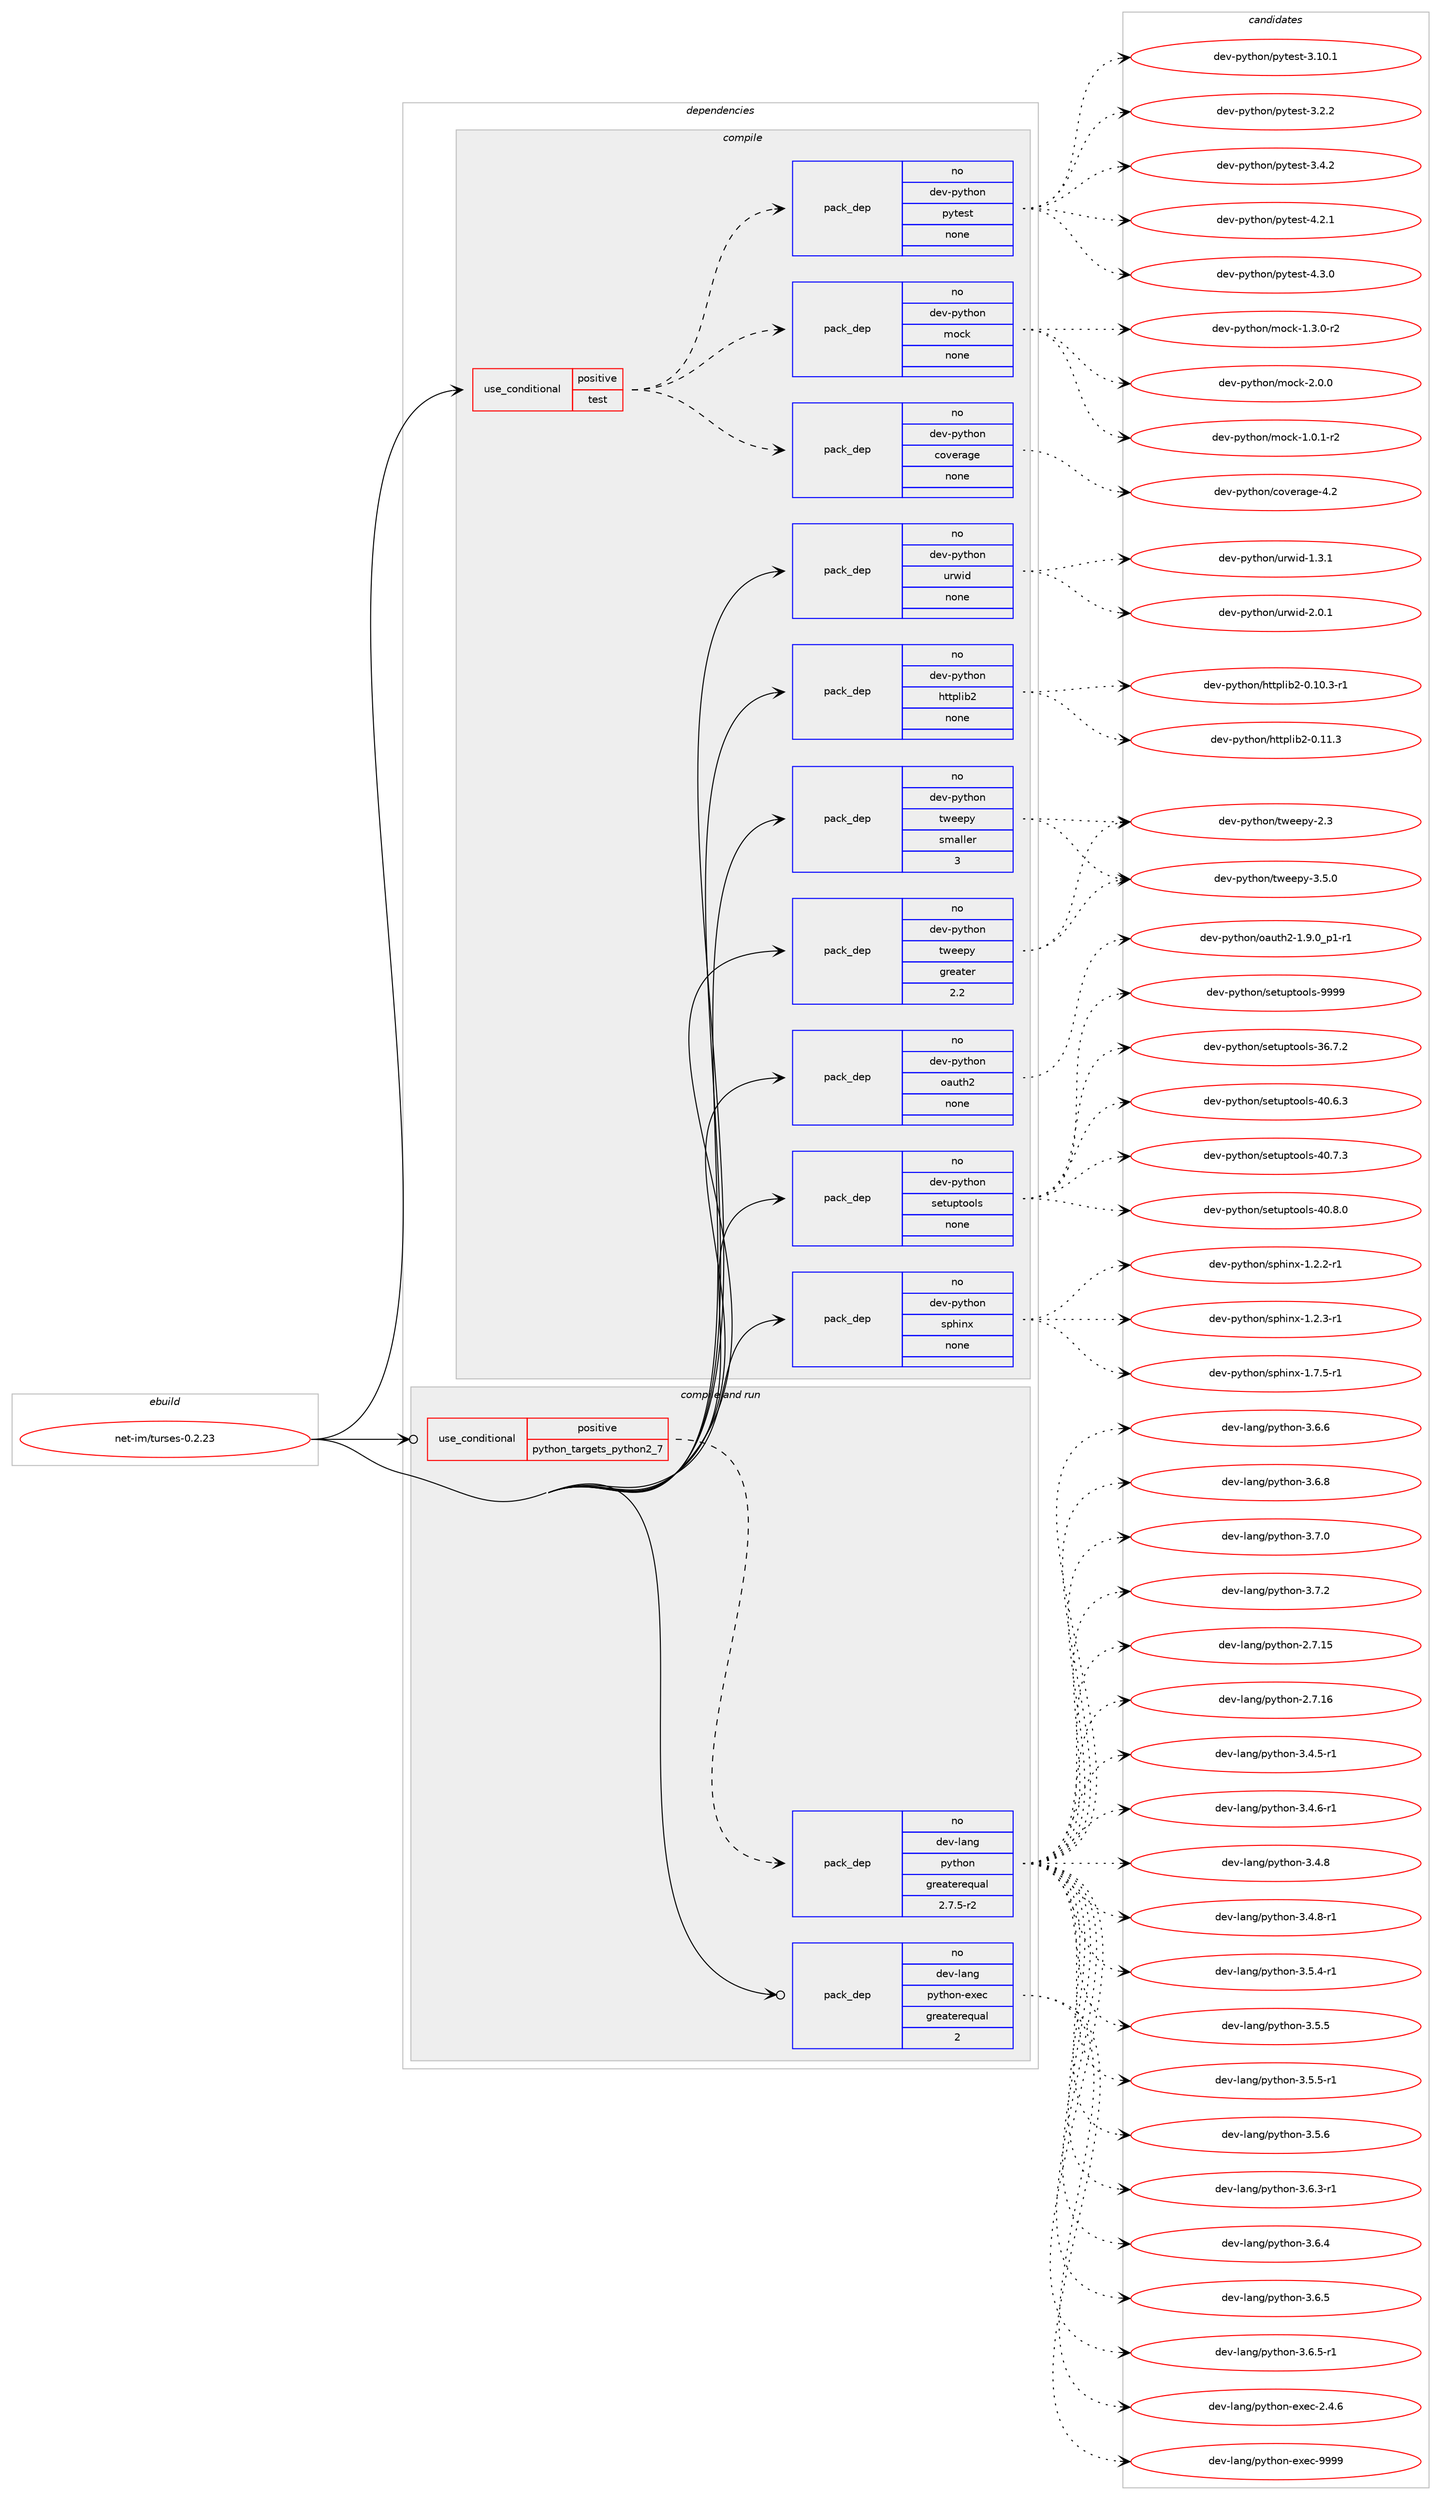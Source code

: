 digraph prolog {

# *************
# Graph options
# *************

newrank=true;
concentrate=true;
compound=true;
graph [rankdir=LR,fontname=Helvetica,fontsize=10,ranksep=1.5];#, ranksep=2.5, nodesep=0.2];
edge  [arrowhead=vee];
node  [fontname=Helvetica,fontsize=10];

# **********
# The ebuild
# **********

subgraph cluster_leftcol {
color=gray;
rank=same;
label=<<i>ebuild</i>>;
id [label="net-im/turses-0.2.23", color=red, width=4, href="../net-im/turses-0.2.23.svg"];
}

# ****************
# The dependencies
# ****************

subgraph cluster_midcol {
color=gray;
label=<<i>dependencies</i>>;
subgraph cluster_compile {
fillcolor="#eeeeee";
style=filled;
label=<<i>compile</i>>;
subgraph cond445247 {
dependency1656142 [label=<<TABLE BORDER="0" CELLBORDER="1" CELLSPACING="0" CELLPADDING="4"><TR><TD ROWSPAN="3" CELLPADDING="10">use_conditional</TD></TR><TR><TD>positive</TD></TR><TR><TD>test</TD></TR></TABLE>>, shape=none, color=red];
subgraph pack1184054 {
dependency1656143 [label=<<TABLE BORDER="0" CELLBORDER="1" CELLSPACING="0" CELLPADDING="4" WIDTH="220"><TR><TD ROWSPAN="6" CELLPADDING="30">pack_dep</TD></TR><TR><TD WIDTH="110">no</TD></TR><TR><TD>dev-python</TD></TR><TR><TD>mock</TD></TR><TR><TD>none</TD></TR><TR><TD></TD></TR></TABLE>>, shape=none, color=blue];
}
dependency1656142:e -> dependency1656143:w [weight=20,style="dashed",arrowhead="vee"];
subgraph pack1184055 {
dependency1656144 [label=<<TABLE BORDER="0" CELLBORDER="1" CELLSPACING="0" CELLPADDING="4" WIDTH="220"><TR><TD ROWSPAN="6" CELLPADDING="30">pack_dep</TD></TR><TR><TD WIDTH="110">no</TD></TR><TR><TD>dev-python</TD></TR><TR><TD>pytest</TD></TR><TR><TD>none</TD></TR><TR><TD></TD></TR></TABLE>>, shape=none, color=blue];
}
dependency1656142:e -> dependency1656144:w [weight=20,style="dashed",arrowhead="vee"];
subgraph pack1184056 {
dependency1656145 [label=<<TABLE BORDER="0" CELLBORDER="1" CELLSPACING="0" CELLPADDING="4" WIDTH="220"><TR><TD ROWSPAN="6" CELLPADDING="30">pack_dep</TD></TR><TR><TD WIDTH="110">no</TD></TR><TR><TD>dev-python</TD></TR><TR><TD>coverage</TD></TR><TR><TD>none</TD></TR><TR><TD></TD></TR></TABLE>>, shape=none, color=blue];
}
dependency1656142:e -> dependency1656145:w [weight=20,style="dashed",arrowhead="vee"];
}
id:e -> dependency1656142:w [weight=20,style="solid",arrowhead="vee"];
subgraph pack1184057 {
dependency1656146 [label=<<TABLE BORDER="0" CELLBORDER="1" CELLSPACING="0" CELLPADDING="4" WIDTH="220"><TR><TD ROWSPAN="6" CELLPADDING="30">pack_dep</TD></TR><TR><TD WIDTH="110">no</TD></TR><TR><TD>dev-python</TD></TR><TR><TD>httplib2</TD></TR><TR><TD>none</TD></TR><TR><TD></TD></TR></TABLE>>, shape=none, color=blue];
}
id:e -> dependency1656146:w [weight=20,style="solid",arrowhead="vee"];
subgraph pack1184058 {
dependency1656147 [label=<<TABLE BORDER="0" CELLBORDER="1" CELLSPACING="0" CELLPADDING="4" WIDTH="220"><TR><TD ROWSPAN="6" CELLPADDING="30">pack_dep</TD></TR><TR><TD WIDTH="110">no</TD></TR><TR><TD>dev-python</TD></TR><TR><TD>oauth2</TD></TR><TR><TD>none</TD></TR><TR><TD></TD></TR></TABLE>>, shape=none, color=blue];
}
id:e -> dependency1656147:w [weight=20,style="solid",arrowhead="vee"];
subgraph pack1184059 {
dependency1656148 [label=<<TABLE BORDER="0" CELLBORDER="1" CELLSPACING="0" CELLPADDING="4" WIDTH="220"><TR><TD ROWSPAN="6" CELLPADDING="30">pack_dep</TD></TR><TR><TD WIDTH="110">no</TD></TR><TR><TD>dev-python</TD></TR><TR><TD>setuptools</TD></TR><TR><TD>none</TD></TR><TR><TD></TD></TR></TABLE>>, shape=none, color=blue];
}
id:e -> dependency1656148:w [weight=20,style="solid",arrowhead="vee"];
subgraph pack1184060 {
dependency1656149 [label=<<TABLE BORDER="0" CELLBORDER="1" CELLSPACING="0" CELLPADDING="4" WIDTH="220"><TR><TD ROWSPAN="6" CELLPADDING="30">pack_dep</TD></TR><TR><TD WIDTH="110">no</TD></TR><TR><TD>dev-python</TD></TR><TR><TD>sphinx</TD></TR><TR><TD>none</TD></TR><TR><TD></TD></TR></TABLE>>, shape=none, color=blue];
}
id:e -> dependency1656149:w [weight=20,style="solid",arrowhead="vee"];
subgraph pack1184061 {
dependency1656150 [label=<<TABLE BORDER="0" CELLBORDER="1" CELLSPACING="0" CELLPADDING="4" WIDTH="220"><TR><TD ROWSPAN="6" CELLPADDING="30">pack_dep</TD></TR><TR><TD WIDTH="110">no</TD></TR><TR><TD>dev-python</TD></TR><TR><TD>tweepy</TD></TR><TR><TD>greater</TD></TR><TR><TD>2.2</TD></TR></TABLE>>, shape=none, color=blue];
}
id:e -> dependency1656150:w [weight=20,style="solid",arrowhead="vee"];
subgraph pack1184062 {
dependency1656151 [label=<<TABLE BORDER="0" CELLBORDER="1" CELLSPACING="0" CELLPADDING="4" WIDTH="220"><TR><TD ROWSPAN="6" CELLPADDING="30">pack_dep</TD></TR><TR><TD WIDTH="110">no</TD></TR><TR><TD>dev-python</TD></TR><TR><TD>tweepy</TD></TR><TR><TD>smaller</TD></TR><TR><TD>3</TD></TR></TABLE>>, shape=none, color=blue];
}
id:e -> dependency1656151:w [weight=20,style="solid",arrowhead="vee"];
subgraph pack1184063 {
dependency1656152 [label=<<TABLE BORDER="0" CELLBORDER="1" CELLSPACING="0" CELLPADDING="4" WIDTH="220"><TR><TD ROWSPAN="6" CELLPADDING="30">pack_dep</TD></TR><TR><TD WIDTH="110">no</TD></TR><TR><TD>dev-python</TD></TR><TR><TD>urwid</TD></TR><TR><TD>none</TD></TR><TR><TD></TD></TR></TABLE>>, shape=none, color=blue];
}
id:e -> dependency1656152:w [weight=20,style="solid",arrowhead="vee"];
}
subgraph cluster_compileandrun {
fillcolor="#eeeeee";
style=filled;
label=<<i>compile and run</i>>;
subgraph cond445248 {
dependency1656153 [label=<<TABLE BORDER="0" CELLBORDER="1" CELLSPACING="0" CELLPADDING="4"><TR><TD ROWSPAN="3" CELLPADDING="10">use_conditional</TD></TR><TR><TD>positive</TD></TR><TR><TD>python_targets_python2_7</TD></TR></TABLE>>, shape=none, color=red];
subgraph pack1184064 {
dependency1656154 [label=<<TABLE BORDER="0" CELLBORDER="1" CELLSPACING="0" CELLPADDING="4" WIDTH="220"><TR><TD ROWSPAN="6" CELLPADDING="30">pack_dep</TD></TR><TR><TD WIDTH="110">no</TD></TR><TR><TD>dev-lang</TD></TR><TR><TD>python</TD></TR><TR><TD>greaterequal</TD></TR><TR><TD>2.7.5-r2</TD></TR></TABLE>>, shape=none, color=blue];
}
dependency1656153:e -> dependency1656154:w [weight=20,style="dashed",arrowhead="vee"];
}
id:e -> dependency1656153:w [weight=20,style="solid",arrowhead="odotvee"];
subgraph pack1184065 {
dependency1656155 [label=<<TABLE BORDER="0" CELLBORDER="1" CELLSPACING="0" CELLPADDING="4" WIDTH="220"><TR><TD ROWSPAN="6" CELLPADDING="30">pack_dep</TD></TR><TR><TD WIDTH="110">no</TD></TR><TR><TD>dev-lang</TD></TR><TR><TD>python-exec</TD></TR><TR><TD>greaterequal</TD></TR><TR><TD>2</TD></TR></TABLE>>, shape=none, color=blue];
}
id:e -> dependency1656155:w [weight=20,style="solid",arrowhead="odotvee"];
}
subgraph cluster_run {
fillcolor="#eeeeee";
style=filled;
label=<<i>run</i>>;
}
}

# **************
# The candidates
# **************

subgraph cluster_choices {
rank=same;
color=gray;
label=<<i>candidates</i>>;

subgraph choice1184054 {
color=black;
nodesep=1;
choice1001011184511212111610411111047109111991074549464846494511450 [label="dev-python/mock-1.0.1-r2", color=red, width=4,href="../dev-python/mock-1.0.1-r2.svg"];
choice1001011184511212111610411111047109111991074549465146484511450 [label="dev-python/mock-1.3.0-r2", color=red, width=4,href="../dev-python/mock-1.3.0-r2.svg"];
choice100101118451121211161041111104710911199107455046484648 [label="dev-python/mock-2.0.0", color=red, width=4,href="../dev-python/mock-2.0.0.svg"];
dependency1656143:e -> choice1001011184511212111610411111047109111991074549464846494511450:w [style=dotted,weight="100"];
dependency1656143:e -> choice1001011184511212111610411111047109111991074549465146484511450:w [style=dotted,weight="100"];
dependency1656143:e -> choice100101118451121211161041111104710911199107455046484648:w [style=dotted,weight="100"];
}
subgraph choice1184055 {
color=black;
nodesep=1;
choice100101118451121211161041111104711212111610111511645514649484649 [label="dev-python/pytest-3.10.1", color=red, width=4,href="../dev-python/pytest-3.10.1.svg"];
choice1001011184511212111610411111047112121116101115116455146504650 [label="dev-python/pytest-3.2.2", color=red, width=4,href="../dev-python/pytest-3.2.2.svg"];
choice1001011184511212111610411111047112121116101115116455146524650 [label="dev-python/pytest-3.4.2", color=red, width=4,href="../dev-python/pytest-3.4.2.svg"];
choice1001011184511212111610411111047112121116101115116455246504649 [label="dev-python/pytest-4.2.1", color=red, width=4,href="../dev-python/pytest-4.2.1.svg"];
choice1001011184511212111610411111047112121116101115116455246514648 [label="dev-python/pytest-4.3.0", color=red, width=4,href="../dev-python/pytest-4.3.0.svg"];
dependency1656144:e -> choice100101118451121211161041111104711212111610111511645514649484649:w [style=dotted,weight="100"];
dependency1656144:e -> choice1001011184511212111610411111047112121116101115116455146504650:w [style=dotted,weight="100"];
dependency1656144:e -> choice1001011184511212111610411111047112121116101115116455146524650:w [style=dotted,weight="100"];
dependency1656144:e -> choice1001011184511212111610411111047112121116101115116455246504649:w [style=dotted,weight="100"];
dependency1656144:e -> choice1001011184511212111610411111047112121116101115116455246514648:w [style=dotted,weight="100"];
}
subgraph choice1184056 {
color=black;
nodesep=1;
choice1001011184511212111610411111047991111181011149710310145524650 [label="dev-python/coverage-4.2", color=red, width=4,href="../dev-python/coverage-4.2.svg"];
dependency1656145:e -> choice1001011184511212111610411111047991111181011149710310145524650:w [style=dotted,weight="100"];
}
subgraph choice1184057 {
color=black;
nodesep=1;
choice10010111845112121116104111110471041161161121081059850454846494846514511449 [label="dev-python/httplib2-0.10.3-r1", color=red, width=4,href="../dev-python/httplib2-0.10.3-r1.svg"];
choice1001011184511212111610411111047104116116112108105985045484649494651 [label="dev-python/httplib2-0.11.3", color=red, width=4,href="../dev-python/httplib2-0.11.3.svg"];
dependency1656146:e -> choice10010111845112121116104111110471041161161121081059850454846494846514511449:w [style=dotted,weight="100"];
dependency1656146:e -> choice1001011184511212111610411111047104116116112108105985045484649494651:w [style=dotted,weight="100"];
}
subgraph choice1184058 {
color=black;
nodesep=1;
choice1001011184511212111610411111047111971171161045045494657464895112494511449 [label="dev-python/oauth2-1.9.0_p1-r1", color=red, width=4,href="../dev-python/oauth2-1.9.0_p1-r1.svg"];
dependency1656147:e -> choice1001011184511212111610411111047111971171161045045494657464895112494511449:w [style=dotted,weight="100"];
}
subgraph choice1184059 {
color=black;
nodesep=1;
choice100101118451121211161041111104711510111611711211611111110811545515446554650 [label="dev-python/setuptools-36.7.2", color=red, width=4,href="../dev-python/setuptools-36.7.2.svg"];
choice100101118451121211161041111104711510111611711211611111110811545524846544651 [label="dev-python/setuptools-40.6.3", color=red, width=4,href="../dev-python/setuptools-40.6.3.svg"];
choice100101118451121211161041111104711510111611711211611111110811545524846554651 [label="dev-python/setuptools-40.7.3", color=red, width=4,href="../dev-python/setuptools-40.7.3.svg"];
choice100101118451121211161041111104711510111611711211611111110811545524846564648 [label="dev-python/setuptools-40.8.0", color=red, width=4,href="../dev-python/setuptools-40.8.0.svg"];
choice10010111845112121116104111110471151011161171121161111111081154557575757 [label="dev-python/setuptools-9999", color=red, width=4,href="../dev-python/setuptools-9999.svg"];
dependency1656148:e -> choice100101118451121211161041111104711510111611711211611111110811545515446554650:w [style=dotted,weight="100"];
dependency1656148:e -> choice100101118451121211161041111104711510111611711211611111110811545524846544651:w [style=dotted,weight="100"];
dependency1656148:e -> choice100101118451121211161041111104711510111611711211611111110811545524846554651:w [style=dotted,weight="100"];
dependency1656148:e -> choice100101118451121211161041111104711510111611711211611111110811545524846564648:w [style=dotted,weight="100"];
dependency1656148:e -> choice10010111845112121116104111110471151011161171121161111111081154557575757:w [style=dotted,weight="100"];
}
subgraph choice1184060 {
color=black;
nodesep=1;
choice10010111845112121116104111110471151121041051101204549465046504511449 [label="dev-python/sphinx-1.2.2-r1", color=red, width=4,href="../dev-python/sphinx-1.2.2-r1.svg"];
choice10010111845112121116104111110471151121041051101204549465046514511449 [label="dev-python/sphinx-1.2.3-r1", color=red, width=4,href="../dev-python/sphinx-1.2.3-r1.svg"];
choice10010111845112121116104111110471151121041051101204549465546534511449 [label="dev-python/sphinx-1.7.5-r1", color=red, width=4,href="../dev-python/sphinx-1.7.5-r1.svg"];
dependency1656149:e -> choice10010111845112121116104111110471151121041051101204549465046504511449:w [style=dotted,weight="100"];
dependency1656149:e -> choice10010111845112121116104111110471151121041051101204549465046514511449:w [style=dotted,weight="100"];
dependency1656149:e -> choice10010111845112121116104111110471151121041051101204549465546534511449:w [style=dotted,weight="100"];
}
subgraph choice1184061 {
color=black;
nodesep=1;
choice100101118451121211161041111104711611910110111212145504651 [label="dev-python/tweepy-2.3", color=red, width=4,href="../dev-python/tweepy-2.3.svg"];
choice1001011184511212111610411111047116119101101112121455146534648 [label="dev-python/tweepy-3.5.0", color=red, width=4,href="../dev-python/tweepy-3.5.0.svg"];
dependency1656150:e -> choice100101118451121211161041111104711611910110111212145504651:w [style=dotted,weight="100"];
dependency1656150:e -> choice1001011184511212111610411111047116119101101112121455146534648:w [style=dotted,weight="100"];
}
subgraph choice1184062 {
color=black;
nodesep=1;
choice100101118451121211161041111104711611910110111212145504651 [label="dev-python/tweepy-2.3", color=red, width=4,href="../dev-python/tweepy-2.3.svg"];
choice1001011184511212111610411111047116119101101112121455146534648 [label="dev-python/tweepy-3.5.0", color=red, width=4,href="../dev-python/tweepy-3.5.0.svg"];
dependency1656151:e -> choice100101118451121211161041111104711611910110111212145504651:w [style=dotted,weight="100"];
dependency1656151:e -> choice1001011184511212111610411111047116119101101112121455146534648:w [style=dotted,weight="100"];
}
subgraph choice1184063 {
color=black;
nodesep=1;
choice1001011184511212111610411111047117114119105100454946514649 [label="dev-python/urwid-1.3.1", color=red, width=4,href="../dev-python/urwid-1.3.1.svg"];
choice1001011184511212111610411111047117114119105100455046484649 [label="dev-python/urwid-2.0.1", color=red, width=4,href="../dev-python/urwid-2.0.1.svg"];
dependency1656152:e -> choice1001011184511212111610411111047117114119105100454946514649:w [style=dotted,weight="100"];
dependency1656152:e -> choice1001011184511212111610411111047117114119105100455046484649:w [style=dotted,weight="100"];
}
subgraph choice1184064 {
color=black;
nodesep=1;
choice10010111845108971101034711212111610411111045504655464953 [label="dev-lang/python-2.7.15", color=red, width=4,href="../dev-lang/python-2.7.15.svg"];
choice10010111845108971101034711212111610411111045504655464954 [label="dev-lang/python-2.7.16", color=red, width=4,href="../dev-lang/python-2.7.16.svg"];
choice1001011184510897110103471121211161041111104551465246534511449 [label="dev-lang/python-3.4.5-r1", color=red, width=4,href="../dev-lang/python-3.4.5-r1.svg"];
choice1001011184510897110103471121211161041111104551465246544511449 [label="dev-lang/python-3.4.6-r1", color=red, width=4,href="../dev-lang/python-3.4.6-r1.svg"];
choice100101118451089711010347112121116104111110455146524656 [label="dev-lang/python-3.4.8", color=red, width=4,href="../dev-lang/python-3.4.8.svg"];
choice1001011184510897110103471121211161041111104551465246564511449 [label="dev-lang/python-3.4.8-r1", color=red, width=4,href="../dev-lang/python-3.4.8-r1.svg"];
choice1001011184510897110103471121211161041111104551465346524511449 [label="dev-lang/python-3.5.4-r1", color=red, width=4,href="../dev-lang/python-3.5.4-r1.svg"];
choice100101118451089711010347112121116104111110455146534653 [label="dev-lang/python-3.5.5", color=red, width=4,href="../dev-lang/python-3.5.5.svg"];
choice1001011184510897110103471121211161041111104551465346534511449 [label="dev-lang/python-3.5.5-r1", color=red, width=4,href="../dev-lang/python-3.5.5-r1.svg"];
choice100101118451089711010347112121116104111110455146534654 [label="dev-lang/python-3.5.6", color=red, width=4,href="../dev-lang/python-3.5.6.svg"];
choice1001011184510897110103471121211161041111104551465446514511449 [label="dev-lang/python-3.6.3-r1", color=red, width=4,href="../dev-lang/python-3.6.3-r1.svg"];
choice100101118451089711010347112121116104111110455146544652 [label="dev-lang/python-3.6.4", color=red, width=4,href="../dev-lang/python-3.6.4.svg"];
choice100101118451089711010347112121116104111110455146544653 [label="dev-lang/python-3.6.5", color=red, width=4,href="../dev-lang/python-3.6.5.svg"];
choice1001011184510897110103471121211161041111104551465446534511449 [label="dev-lang/python-3.6.5-r1", color=red, width=4,href="../dev-lang/python-3.6.5-r1.svg"];
choice100101118451089711010347112121116104111110455146544654 [label="dev-lang/python-3.6.6", color=red, width=4,href="../dev-lang/python-3.6.6.svg"];
choice100101118451089711010347112121116104111110455146544656 [label="dev-lang/python-3.6.8", color=red, width=4,href="../dev-lang/python-3.6.8.svg"];
choice100101118451089711010347112121116104111110455146554648 [label="dev-lang/python-3.7.0", color=red, width=4,href="../dev-lang/python-3.7.0.svg"];
choice100101118451089711010347112121116104111110455146554650 [label="dev-lang/python-3.7.2", color=red, width=4,href="../dev-lang/python-3.7.2.svg"];
dependency1656154:e -> choice10010111845108971101034711212111610411111045504655464953:w [style=dotted,weight="100"];
dependency1656154:e -> choice10010111845108971101034711212111610411111045504655464954:w [style=dotted,weight="100"];
dependency1656154:e -> choice1001011184510897110103471121211161041111104551465246534511449:w [style=dotted,weight="100"];
dependency1656154:e -> choice1001011184510897110103471121211161041111104551465246544511449:w [style=dotted,weight="100"];
dependency1656154:e -> choice100101118451089711010347112121116104111110455146524656:w [style=dotted,weight="100"];
dependency1656154:e -> choice1001011184510897110103471121211161041111104551465246564511449:w [style=dotted,weight="100"];
dependency1656154:e -> choice1001011184510897110103471121211161041111104551465346524511449:w [style=dotted,weight="100"];
dependency1656154:e -> choice100101118451089711010347112121116104111110455146534653:w [style=dotted,weight="100"];
dependency1656154:e -> choice1001011184510897110103471121211161041111104551465346534511449:w [style=dotted,weight="100"];
dependency1656154:e -> choice100101118451089711010347112121116104111110455146534654:w [style=dotted,weight="100"];
dependency1656154:e -> choice1001011184510897110103471121211161041111104551465446514511449:w [style=dotted,weight="100"];
dependency1656154:e -> choice100101118451089711010347112121116104111110455146544652:w [style=dotted,weight="100"];
dependency1656154:e -> choice100101118451089711010347112121116104111110455146544653:w [style=dotted,weight="100"];
dependency1656154:e -> choice1001011184510897110103471121211161041111104551465446534511449:w [style=dotted,weight="100"];
dependency1656154:e -> choice100101118451089711010347112121116104111110455146544654:w [style=dotted,weight="100"];
dependency1656154:e -> choice100101118451089711010347112121116104111110455146544656:w [style=dotted,weight="100"];
dependency1656154:e -> choice100101118451089711010347112121116104111110455146554648:w [style=dotted,weight="100"];
dependency1656154:e -> choice100101118451089711010347112121116104111110455146554650:w [style=dotted,weight="100"];
}
subgraph choice1184065 {
color=black;
nodesep=1;
choice1001011184510897110103471121211161041111104510112010199455046524654 [label="dev-lang/python-exec-2.4.6", color=red, width=4,href="../dev-lang/python-exec-2.4.6.svg"];
choice10010111845108971101034711212111610411111045101120101994557575757 [label="dev-lang/python-exec-9999", color=red, width=4,href="../dev-lang/python-exec-9999.svg"];
dependency1656155:e -> choice1001011184510897110103471121211161041111104510112010199455046524654:w [style=dotted,weight="100"];
dependency1656155:e -> choice10010111845108971101034711212111610411111045101120101994557575757:w [style=dotted,weight="100"];
}
}

}
